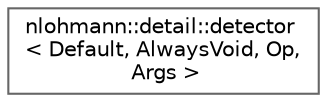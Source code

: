 digraph "Graphical Class Hierarchy"
{
 // LATEX_PDF_SIZE
  bgcolor="transparent";
  edge [fontname=Helvetica,fontsize=10,labelfontname=Helvetica,labelfontsize=10];
  node [fontname=Helvetica,fontsize=10,shape=box,height=0.2,width=0.4];
  rankdir="LR";
  Node0 [id="Node000000",label="nlohmann::detail::detector\l\< Default, AlwaysVoid, Op,\l Args \>",height=0.2,width=0.4,color="grey40", fillcolor="white", style="filled",URL="$structnlohmann_1_1detail_1_1detector.html",tooltip=" "];
}
